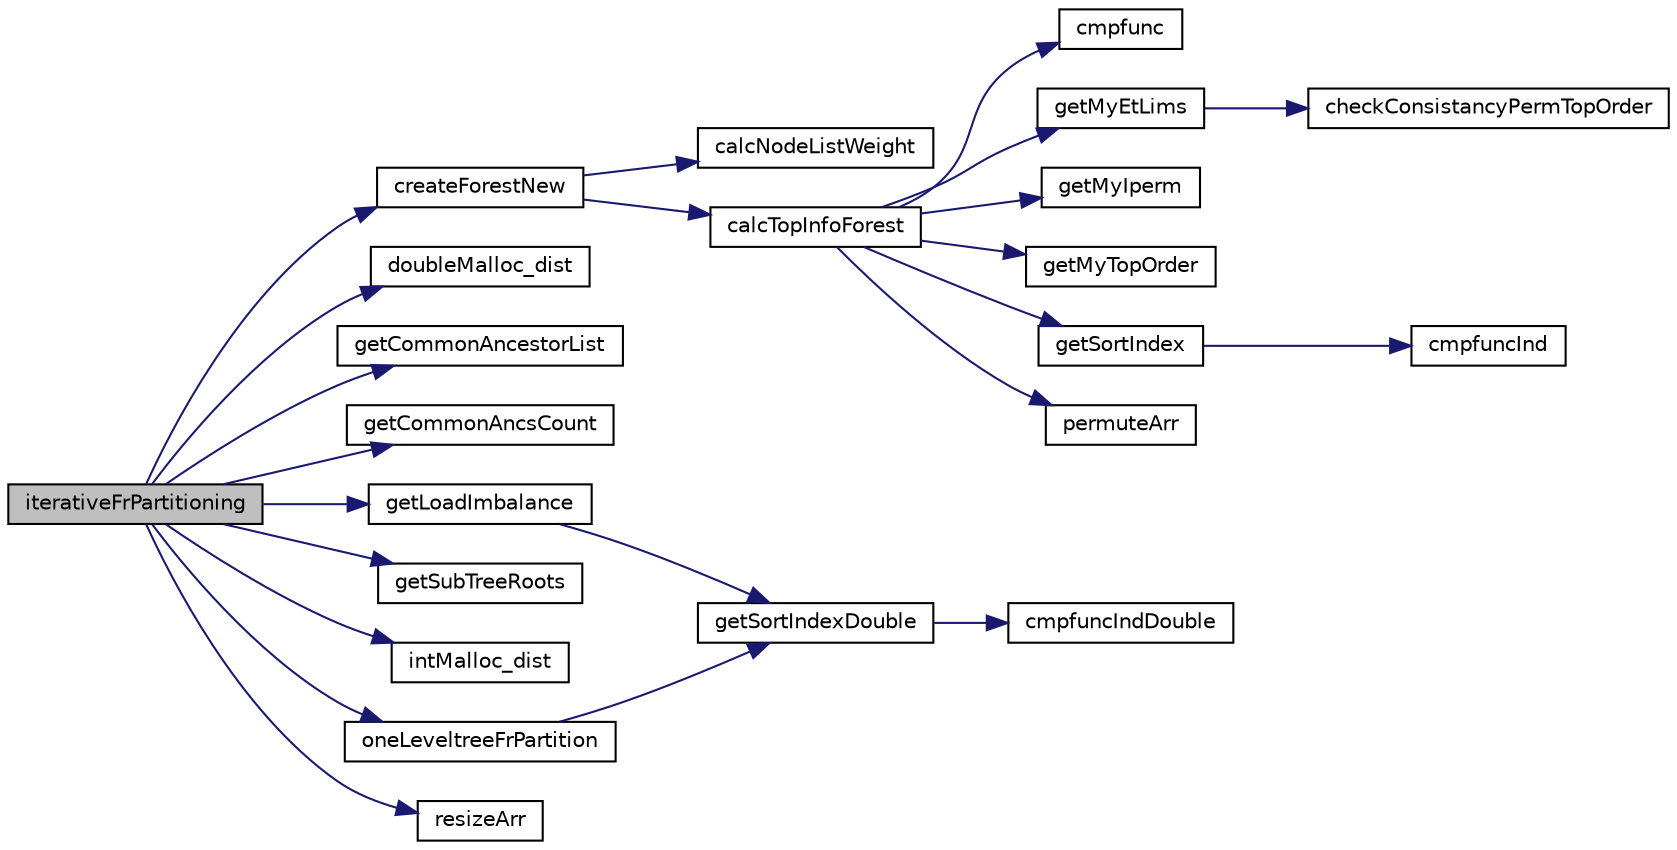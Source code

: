 digraph "iterativeFrPartitioning"
{
 // LATEX_PDF_SIZE
  edge [fontname="Helvetica",fontsize="10",labelfontname="Helvetica",labelfontsize="10"];
  node [fontname="Helvetica",fontsize="10",shape=record];
  rankdir="LR";
  Node1 [label="iterativeFrPartitioning",height=0.2,width=0.4,color="black", fillcolor="grey75", style="filled", fontcolor="black",tooltip=" "];
  Node1 -> Node2 [color="midnightblue",fontsize="10",style="solid",fontname="Helvetica"];
  Node2 [label="createForestNew",height=0.2,width=0.4,color="black", fillcolor="white", style="filled",URL="$supernodalForest_8c.html#ac2258a38a22aa6ddac0d5ab422addbf5",tooltip=" "];
  Node2 -> Node3 [color="midnightblue",fontsize="10",style="solid",fontname="Helvetica"];
  Node3 [label="calcNodeListWeight",height=0.2,width=0.4,color="black", fillcolor="white", style="filled",URL="$supernodalForest_8c.html#a1ea31ad90bab2a1e70c4fda1f57494e7",tooltip=" "];
  Node2 -> Node4 [color="midnightblue",fontsize="10",style="solid",fontname="Helvetica"];
  Node4 [label="calcTopInfoForest",height=0.2,width=0.4,color="black", fillcolor="white", style="filled",URL="$supernodalForest_8c.html#a6b1f8b3aff57a2252803334c72159846",tooltip=" "];
  Node4 -> Node5 [color="midnightblue",fontsize="10",style="solid",fontname="Helvetica"];
  Node5 [label="cmpfunc",height=0.2,width=0.4,color="black", fillcolor="white", style="filled",URL="$supernodalForest_8c.html#ac4b64efac6b92ff63774c58b92d0fdb5",tooltip=" "];
  Node4 -> Node6 [color="midnightblue",fontsize="10",style="solid",fontname="Helvetica"];
  Node6 [label="getMyEtLims",height=0.2,width=0.4,color="black", fillcolor="white", style="filled",URL="$superlu__defs_8h.html#adf47c7cf29437f3fbaa0a2cb0b45acf9",tooltip=" "];
  Node6 -> Node7 [color="midnightblue",fontsize="10",style="solid",fontname="Helvetica"];
  Node7 [label="checkConsistancyPermTopOrder",height=0.2,width=0.4,color="black", fillcolor="white", style="filled",URL="$supernodal__etree_8c.html#ade69581976f1eea5de07dbab3bcd2053",tooltip=" "];
  Node4 -> Node8 [color="midnightblue",fontsize="10",style="solid",fontname="Helvetica"];
  Node8 [label="getMyIperm",height=0.2,width=0.4,color="black", fillcolor="white", style="filled",URL="$superlu__defs_8h.html#a9d521c41ca56c5eb424db001c32bef6d",tooltip=" "];
  Node4 -> Node9 [color="midnightblue",fontsize="10",style="solid",fontname="Helvetica"];
  Node9 [label="getMyTopOrder",height=0.2,width=0.4,color="black", fillcolor="white", style="filled",URL="$superlu__defs_8h.html#a4fc96feae0de46df0526b06f3a23e4ff",tooltip=" "];
  Node4 -> Node10 [color="midnightblue",fontsize="10",style="solid",fontname="Helvetica"];
  Node10 [label="getSortIndex",height=0.2,width=0.4,color="black", fillcolor="white", style="filled",URL="$supernodalForest_8c.html#afcadf01d74998cfcf4581a808dd26438",tooltip=" "];
  Node10 -> Node11 [color="midnightblue",fontsize="10",style="solid",fontname="Helvetica"];
  Node11 [label="cmpfuncInd",height=0.2,width=0.4,color="black", fillcolor="white", style="filled",URL="$supernodalForest_8c.html#aa72995b238cb90540ce9f47b2af1cbe5",tooltip=" "];
  Node4 -> Node12 [color="midnightblue",fontsize="10",style="solid",fontname="Helvetica"];
  Node12 [label="permuteArr",height=0.2,width=0.4,color="black", fillcolor="white", style="filled",URL="$supernodalForest_8c.html#a7f92a196f056df03d3e7b7dfafa825a6",tooltip=" "];
  Node1 -> Node13 [color="midnightblue",fontsize="10",style="solid",fontname="Helvetica"];
  Node13 [label="doubleMalloc_dist",height=0.2,width=0.4,color="black", fillcolor="white", style="filled",URL="$dmemory__dist_8c.html#a52dc9c97e580c07ec4af763f1755a2ba",tooltip=" "];
  Node1 -> Node14 [color="midnightblue",fontsize="10",style="solid",fontname="Helvetica"];
  Node14 [label="getCommonAncestorList",height=0.2,width=0.4,color="black", fillcolor="white", style="filled",URL="$superlu__defs_8h.html#a4b12f7cc190783254bea86e208bd96d9",tooltip=" "];
  Node1 -> Node15 [color="midnightblue",fontsize="10",style="solid",fontname="Helvetica"];
  Node15 [label="getCommonAncsCount",height=0.2,width=0.4,color="black", fillcolor="white", style="filled",URL="$superlu__defs_8h.html#ac825949ef2baf80b586bc0fb30f159b0",tooltip=" "];
  Node1 -> Node16 [color="midnightblue",fontsize="10",style="solid",fontname="Helvetica"];
  Node16 [label="getLoadImbalance",height=0.2,width=0.4,color="black", fillcolor="white", style="filled",URL="$supernodalForest_8c.html#a60221a46cd1deb409550612f2af356bb",tooltip=" "];
  Node16 -> Node17 [color="midnightblue",fontsize="10",style="solid",fontname="Helvetica"];
  Node17 [label="getSortIndexDouble",height=0.2,width=0.4,color="black", fillcolor="white", style="filled",URL="$supernodalForest_8c.html#a1194c914a1423b02c7904027b11b95d7",tooltip=" "];
  Node17 -> Node18 [color="midnightblue",fontsize="10",style="solid",fontname="Helvetica"];
  Node18 [label="cmpfuncIndDouble",height=0.2,width=0.4,color="black", fillcolor="white", style="filled",URL="$supernodalForest_8c.html#a8c17c655c41ac51378206ebbde77765c",tooltip=" "];
  Node1 -> Node19 [color="midnightblue",fontsize="10",style="solid",fontname="Helvetica"];
  Node19 [label="getSubTreeRoots",height=0.2,width=0.4,color="black", fillcolor="white", style="filled",URL="$superlu__defs_8h.html#a0cdcec6d1fb13a6150d955e8df97b515",tooltip=" "];
  Node1 -> Node20 [color="midnightblue",fontsize="10",style="solid",fontname="Helvetica"];
  Node20 [label="intMalloc_dist",height=0.2,width=0.4,color="black", fillcolor="white", style="filled",URL="$memory_8c.html#a2c2df35072e313373438cccdb98b885c",tooltip=" "];
  Node1 -> Node21 [color="midnightblue",fontsize="10",style="solid",fontname="Helvetica"];
  Node21 [label="oneLeveltreeFrPartition",height=0.2,width=0.4,color="black", fillcolor="white", style="filled",URL="$supernodalForest_8c.html#a0f01121aec9086255cde254eb49d2215",tooltip=" "];
  Node21 -> Node17 [color="midnightblue",fontsize="10",style="solid",fontname="Helvetica"];
  Node1 -> Node22 [color="midnightblue",fontsize="10",style="solid",fontname="Helvetica"];
  Node22 [label="resizeArr",height=0.2,width=0.4,color="black", fillcolor="white", style="filled",URL="$supernodalForest_8c.html#a1ed16cf9fdf3a43efb16c253fab07654",tooltip=" "];
}

